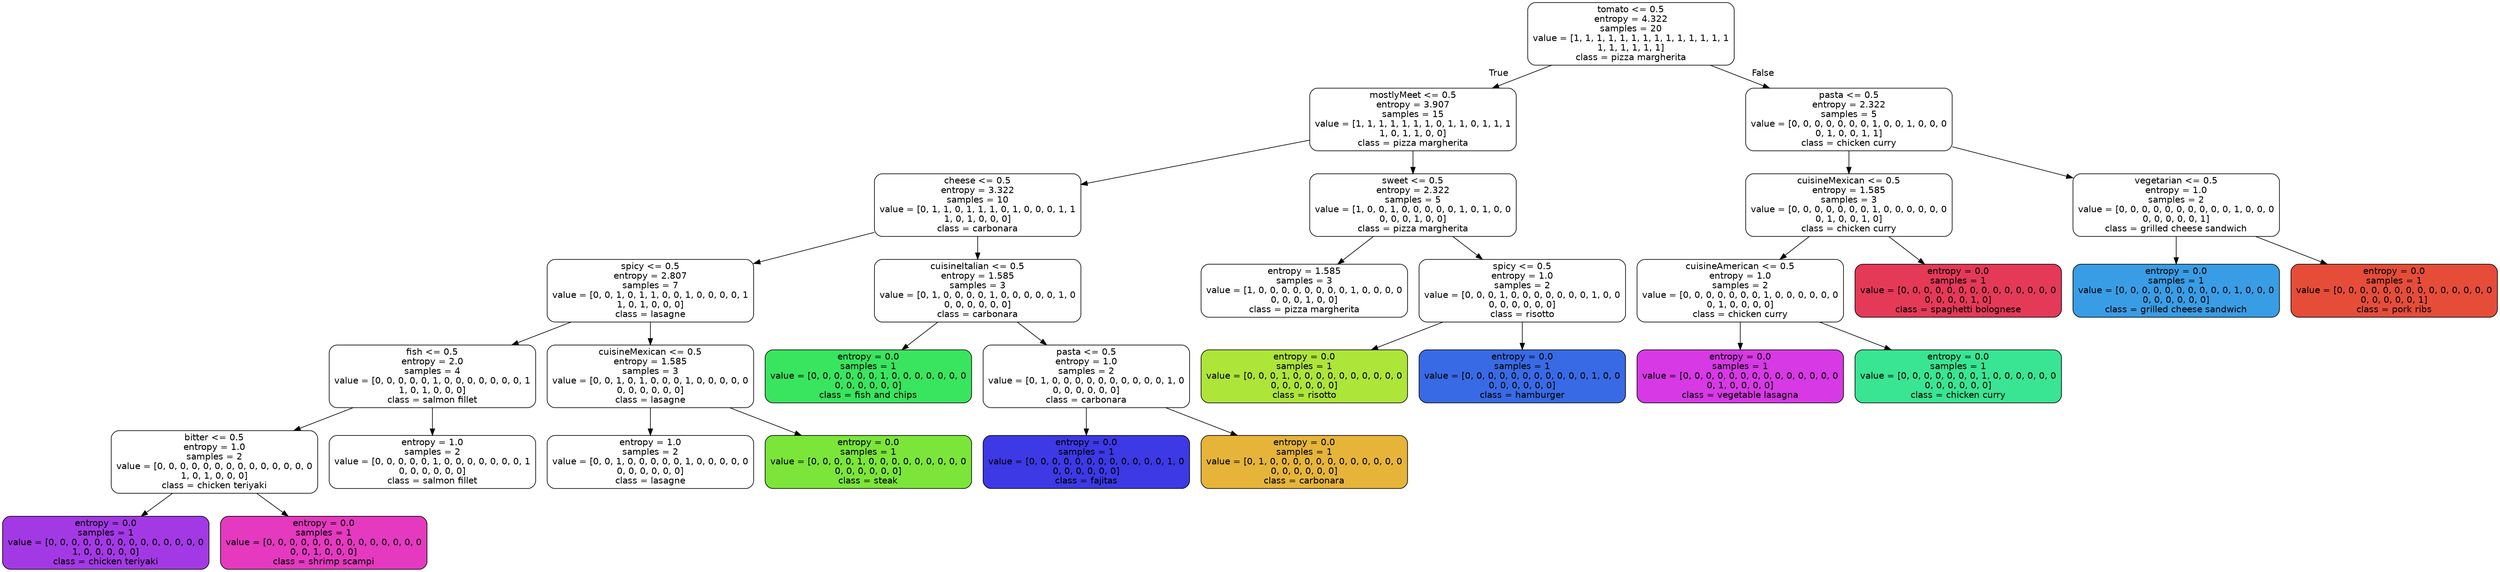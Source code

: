 digraph Tree {
node [shape=box, style="filled, rounded", color="black", fontname="helvetica"] ;
edge [fontname="helvetica"] ;
0 [label="tomato <= 0.5\nentropy = 4.322\nsamples = 20\nvalue = [1, 1, 1, 1, 1, 1, 1, 1, 1, 1, 1, 1, 1, 1\n1, 1, 1, 1, 1, 1]\nclass = pizza margherita", fillcolor="#ffffff"] ;
1 [label="mostlyMeet <= 0.5\nentropy = 3.907\nsamples = 15\nvalue = [1, 1, 1, 1, 1, 1, 1, 0, 1, 1, 0, 1, 1, 1\n1, 0, 1, 1, 0, 0]\nclass = pizza margherita", fillcolor="#ffffff"] ;
0 -> 1 [labeldistance=2.5, labelangle=45, headlabel="True"] ;
2 [label="cheese <= 0.5\nentropy = 3.322\nsamples = 10\nvalue = [0, 1, 1, 0, 1, 1, 1, 0, 1, 0, 0, 0, 1, 1\n1, 0, 1, 0, 0, 0]\nclass = carbonara", fillcolor="#ffffff"] ;
1 -> 2 ;
3 [label="spicy <= 0.5\nentropy = 2.807\nsamples = 7\nvalue = [0, 0, 1, 0, 1, 1, 0, 0, 1, 0, 0, 0, 0, 1\n1, 0, 1, 0, 0, 0]\nclass = lasagne", fillcolor="#ffffff"] ;
2 -> 3 ;
4 [label="fish <= 0.5\nentropy = 2.0\nsamples = 4\nvalue = [0, 0, 0, 0, 0, 1, 0, 0, 0, 0, 0, 0, 0, 1\n1, 0, 1, 0, 0, 0]\nclass = salmon fillet", fillcolor="#ffffff"] ;
3 -> 4 ;
5 [label="bitter <= 0.5\nentropy = 1.0\nsamples = 2\nvalue = [0, 0, 0, 0, 0, 0, 0, 0, 0, 0, 0, 0, 0, 0\n1, 0, 1, 0, 0, 0]\nclass = chicken teriyaki", fillcolor="#ffffff"] ;
4 -> 5 ;
6 [label="entropy = 0.0\nsamples = 1\nvalue = [0, 0, 0, 0, 0, 0, 0, 0, 0, 0, 0, 0, 0, 0\n1, 0, 0, 0, 0, 0]\nclass = chicken teriyaki", fillcolor="#a339e5"] ;
5 -> 6 ;
7 [label="entropy = 0.0\nsamples = 1\nvalue = [0, 0, 0, 0, 0, 0, 0, 0, 0, 0, 0, 0, 0, 0\n0, 0, 1, 0, 0, 0]\nclass = shrimp scampi", fillcolor="#e539c0"] ;
5 -> 7 ;
8 [label="entropy = 1.0\nsamples = 2\nvalue = [0, 0, 0, 0, 0, 1, 0, 0, 0, 0, 0, 0, 0, 1\n0, 0, 0, 0, 0, 0]\nclass = salmon fillet", fillcolor="#ffffff"] ;
4 -> 8 ;
9 [label="cuisineMexican <= 0.5\nentropy = 1.585\nsamples = 3\nvalue = [0, 0, 1, 0, 1, 0, 0, 0, 1, 0, 0, 0, 0, 0\n0, 0, 0, 0, 0, 0]\nclass = lasagne", fillcolor="#ffffff"] ;
3 -> 9 ;
10 [label="entropy = 1.0\nsamples = 2\nvalue = [0, 0, 1, 0, 0, 0, 0, 0, 1, 0, 0, 0, 0, 0\n0, 0, 0, 0, 0, 0]\nclass = lasagne", fillcolor="#ffffff"] ;
9 -> 10 ;
11 [label="entropy = 0.0\nsamples = 1\nvalue = [0, 0, 0, 0, 1, 0, 0, 0, 0, 0, 0, 0, 0, 0\n0, 0, 0, 0, 0, 0]\nclass = steak", fillcolor="#7be539"] ;
9 -> 11 ;
12 [label="cuisineItalian <= 0.5\nentropy = 1.585\nsamples = 3\nvalue = [0, 1, 0, 0, 0, 0, 1, 0, 0, 0, 0, 0, 1, 0\n0, 0, 0, 0, 0, 0]\nclass = carbonara", fillcolor="#ffffff"] ;
2 -> 12 ;
13 [label="entropy = 0.0\nsamples = 1\nvalue = [0, 0, 0, 0, 0, 0, 1, 0, 0, 0, 0, 0, 0, 0\n0, 0, 0, 0, 0, 0]\nclass = fish and chips", fillcolor="#39e55e"] ;
12 -> 13 ;
14 [label="pasta <= 0.5\nentropy = 1.0\nsamples = 2\nvalue = [0, 1, 0, 0, 0, 0, 0, 0, 0, 0, 0, 0, 1, 0\n0, 0, 0, 0, 0, 0]\nclass = carbonara", fillcolor="#ffffff"] ;
12 -> 14 ;
15 [label="entropy = 0.0\nsamples = 1\nvalue = [0, 0, 0, 0, 0, 0, 0, 0, 0, 0, 0, 0, 1, 0\n0, 0, 0, 0, 0, 0]\nclass = fajitas", fillcolor="#3c39e5"] ;
14 -> 15 ;
16 [label="entropy = 0.0\nsamples = 1\nvalue = [0, 1, 0, 0, 0, 0, 0, 0, 0, 0, 0, 0, 0, 0\n0, 0, 0, 0, 0, 0]\nclass = carbonara", fillcolor="#e5b439"] ;
14 -> 16 ;
17 [label="sweet <= 0.5\nentropy = 2.322\nsamples = 5\nvalue = [1, 0, 0, 1, 0, 0, 0, 0, 0, 1, 0, 1, 0, 0\n0, 0, 0, 1, 0, 0]\nclass = pizza margherita", fillcolor="#ffffff"] ;
1 -> 17 ;
18 [label="entropy = 1.585\nsamples = 3\nvalue = [1, 0, 0, 0, 0, 0, 0, 0, 0, 1, 0, 0, 0, 0\n0, 0, 0, 1, 0, 0]\nclass = pizza margherita", fillcolor="#ffffff"] ;
17 -> 18 ;
19 [label="spicy <= 0.5\nentropy = 1.0\nsamples = 2\nvalue = [0, 0, 0, 1, 0, 0, 0, 0, 0, 0, 0, 1, 0, 0\n0, 0, 0, 0, 0, 0]\nclass = risotto", fillcolor="#ffffff"] ;
17 -> 19 ;
20 [label="entropy = 0.0\nsamples = 1\nvalue = [0, 0, 0, 1, 0, 0, 0, 0, 0, 0, 0, 0, 0, 0\n0, 0, 0, 0, 0, 0]\nclass = risotto", fillcolor="#aee539"] ;
19 -> 20 ;
21 [label="entropy = 0.0\nsamples = 1\nvalue = [0, 0, 0, 0, 0, 0, 0, 0, 0, 0, 0, 1, 0, 0\n0, 0, 0, 0, 0, 0]\nclass = hamburger", fillcolor="#396ae5"] ;
19 -> 21 ;
22 [label="pasta <= 0.5\nentropy = 2.322\nsamples = 5\nvalue = [0, 0, 0, 0, 0, 0, 0, 1, 0, 0, 1, 0, 0, 0\n0, 1, 0, 0, 1, 1]\nclass = chicken curry", fillcolor="#ffffff"] ;
0 -> 22 [labeldistance=2.5, labelangle=-45, headlabel="False"] ;
23 [label="cuisineMexican <= 0.5\nentropy = 1.585\nsamples = 3\nvalue = [0, 0, 0, 0, 0, 0, 0, 1, 0, 0, 0, 0, 0, 0\n0, 1, 0, 0, 1, 0]\nclass = chicken curry", fillcolor="#ffffff"] ;
22 -> 23 ;
24 [label="cuisineAmerican <= 0.5\nentropy = 1.0\nsamples = 2\nvalue = [0, 0, 0, 0, 0, 0, 0, 1, 0, 0, 0, 0, 0, 0\n0, 1, 0, 0, 0, 0]\nclass = chicken curry", fillcolor="#ffffff"] ;
23 -> 24 ;
25 [label="entropy = 0.0\nsamples = 1\nvalue = [0, 0, 0, 0, 0, 0, 0, 0, 0, 0, 0, 0, 0, 0\n0, 1, 0, 0, 0, 0]\nclass = vegetable lasagna", fillcolor="#d739e5"] ;
24 -> 25 ;
26 [label="entropy = 0.0\nsamples = 1\nvalue = [0, 0, 0, 0, 0, 0, 0, 1, 0, 0, 0, 0, 0, 0\n0, 0, 0, 0, 0, 0]\nclass = chicken curry", fillcolor="#39e592"] ;
24 -> 26 ;
27 [label="entropy = 0.0\nsamples = 1\nvalue = [0, 0, 0, 0, 0, 0, 0, 0, 0, 0, 0, 0, 0, 0\n0, 0, 0, 0, 1, 0]\nclass = spaghetti bolognese", fillcolor="#e53958"] ;
23 -> 27 ;
28 [label="vegetarian <= 0.5\nentropy = 1.0\nsamples = 2\nvalue = [0, 0, 0, 0, 0, 0, 0, 0, 0, 0, 1, 0, 0, 0\n0, 0, 0, 0, 0, 1]\nclass = grilled cheese sandwich", fillcolor="#ffffff"] ;
22 -> 28 ;
29 [label="entropy = 0.0\nsamples = 1\nvalue = [0, 0, 0, 0, 0, 0, 0, 0, 0, 0, 1, 0, 0, 0\n0, 0, 0, 0, 0, 0]\nclass = grilled cheese sandwich", fillcolor="#399de5"] ;
28 -> 29 ;
30 [label="entropy = 0.0\nsamples = 1\nvalue = [0, 0, 0, 0, 0, 0, 0, 0, 0, 0, 0, 0, 0, 0\n0, 0, 0, 0, 0, 1]\nclass = pork ribs", fillcolor="#e54d39"] ;
28 -> 30 ;
}